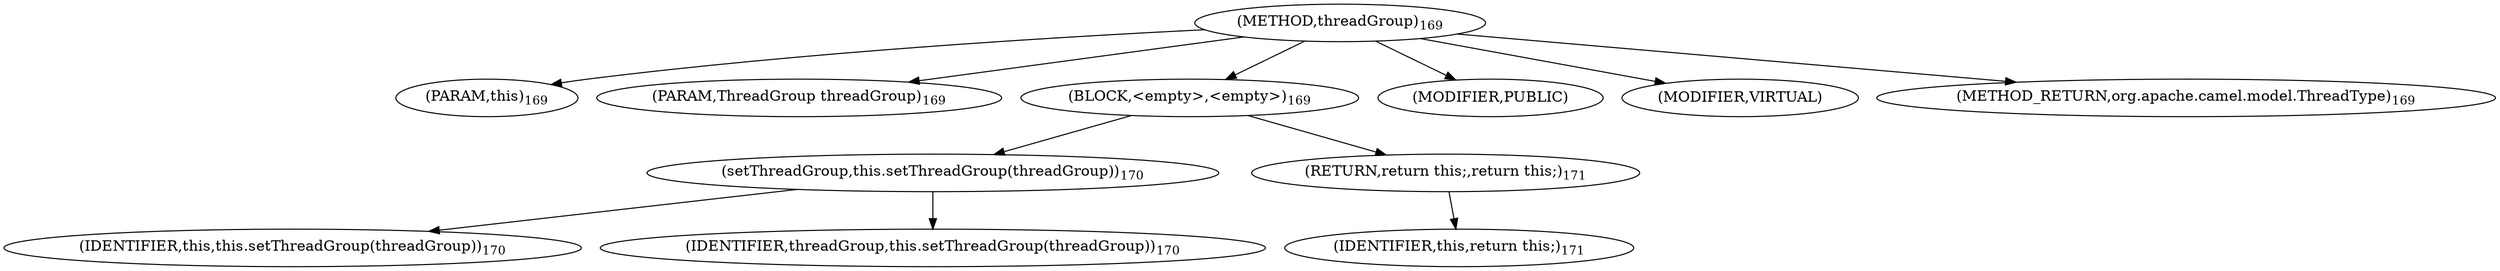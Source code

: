 digraph "threadGroup" {  
"469" [label = <(METHOD,threadGroup)<SUB>169</SUB>> ]
"41" [label = <(PARAM,this)<SUB>169</SUB>> ]
"470" [label = <(PARAM,ThreadGroup threadGroup)<SUB>169</SUB>> ]
"471" [label = <(BLOCK,&lt;empty&gt;,&lt;empty&gt;)<SUB>169</SUB>> ]
"472" [label = <(setThreadGroup,this.setThreadGroup(threadGroup))<SUB>170</SUB>> ]
"40" [label = <(IDENTIFIER,this,this.setThreadGroup(threadGroup))<SUB>170</SUB>> ]
"473" [label = <(IDENTIFIER,threadGroup,this.setThreadGroup(threadGroup))<SUB>170</SUB>> ]
"474" [label = <(RETURN,return this;,return this;)<SUB>171</SUB>> ]
"42" [label = <(IDENTIFIER,this,return this;)<SUB>171</SUB>> ]
"475" [label = <(MODIFIER,PUBLIC)> ]
"476" [label = <(MODIFIER,VIRTUAL)> ]
"477" [label = <(METHOD_RETURN,org.apache.camel.model.ThreadType)<SUB>169</SUB>> ]
  "469" -> "41" 
  "469" -> "470" 
  "469" -> "471" 
  "469" -> "475" 
  "469" -> "476" 
  "469" -> "477" 
  "471" -> "472" 
  "471" -> "474" 
  "472" -> "40" 
  "472" -> "473" 
  "474" -> "42" 
}
